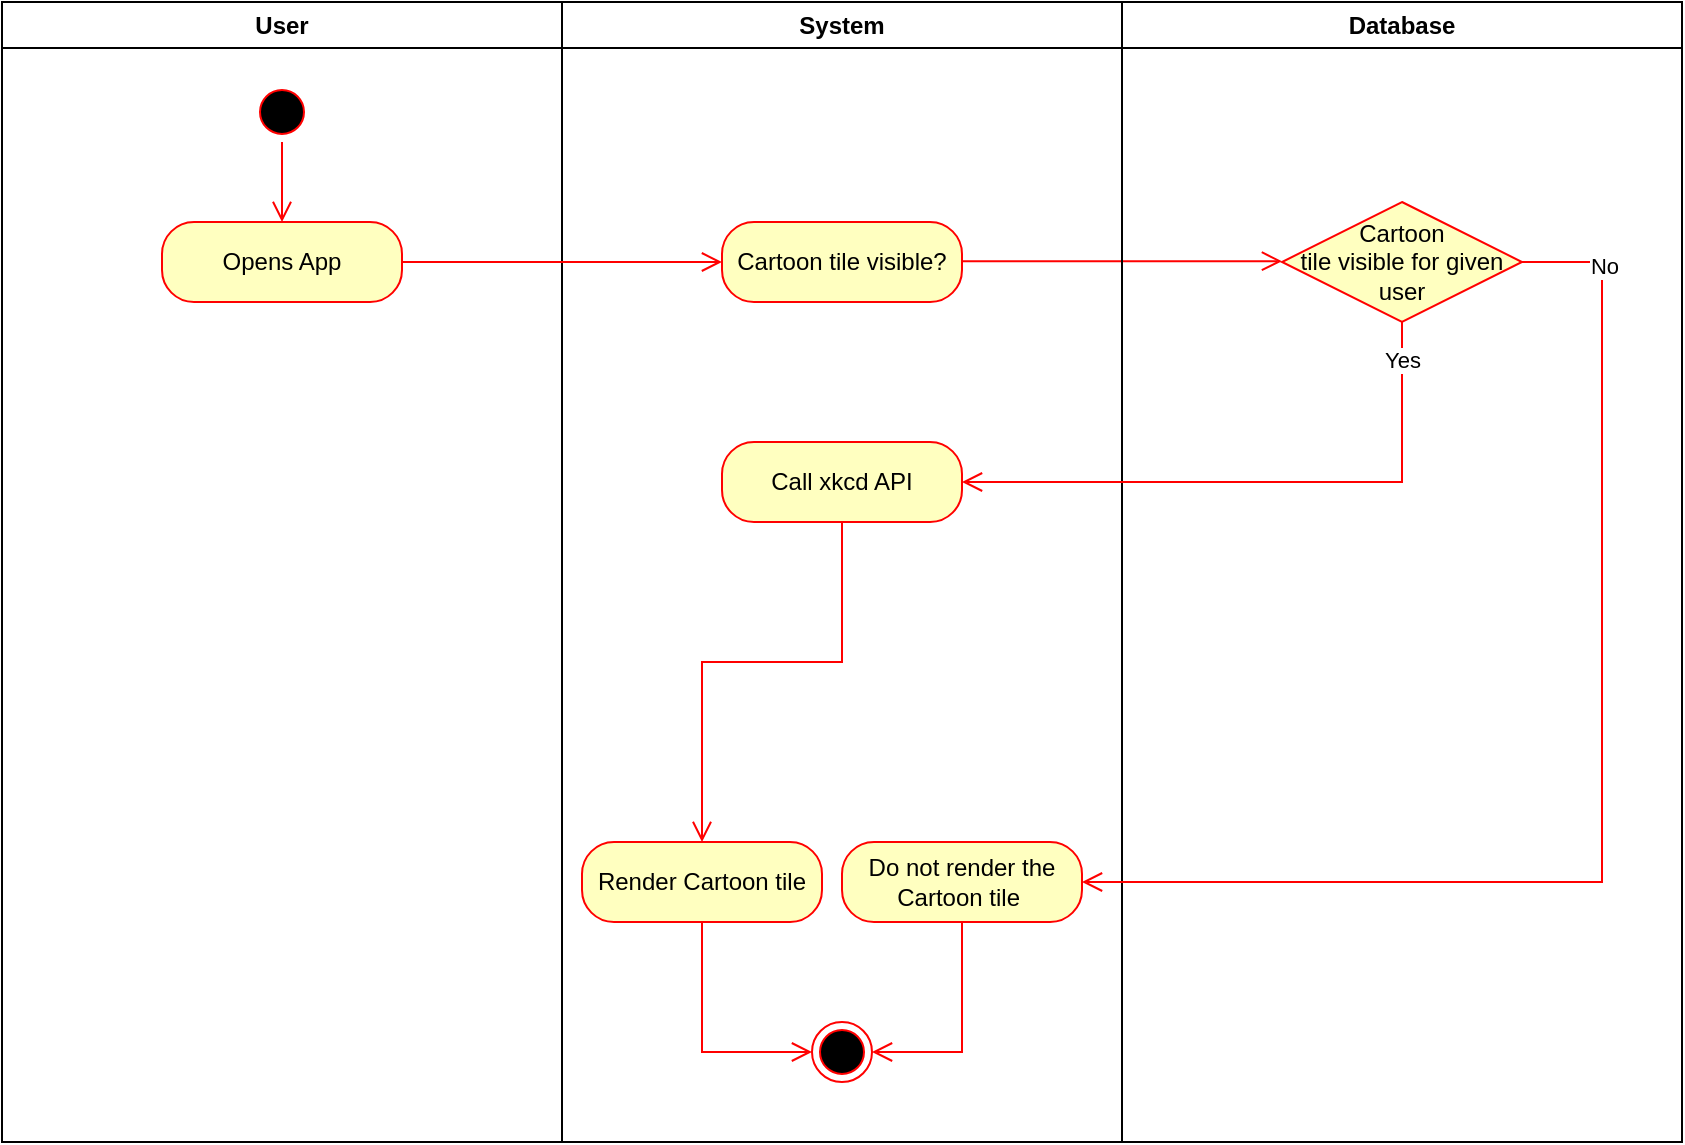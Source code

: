 <mxfile version="17.4.3" type="device"><diagram name="Page-1" id="e7e014a7-5840-1c2e-5031-d8a46d1fe8dd"><mxGraphModel dx="1422" dy="715" grid="1" gridSize="10" guides="1" tooltips="1" connect="1" arrows="1" fold="1" page="1" pageScale="1" pageWidth="1169" pageHeight="826" background="none" math="0" shadow="0"><root><mxCell id="0"/><mxCell id="1" parent="0"/><mxCell id="FRl8ASPiPwDfj0a4ocju-41" value="User" style="swimlane;whiteSpace=wrap" vertex="1" parent="1"><mxGeometry x="130" y="60" width="280" height="570" as="geometry"/></mxCell><mxCell id="FRl8ASPiPwDfj0a4ocju-42" value="" style="ellipse;shape=startState;fillColor=#000000;strokeColor=#ff0000;" vertex="1" parent="FRl8ASPiPwDfj0a4ocju-41"><mxGeometry x="125" y="40" width="30" height="30" as="geometry"/></mxCell><mxCell id="FRl8ASPiPwDfj0a4ocju-43" value="" style="edgeStyle=elbowEdgeStyle;elbow=horizontal;verticalAlign=bottom;endArrow=open;endSize=8;strokeColor=#FF0000;endFill=1;rounded=0" edge="1" parent="FRl8ASPiPwDfj0a4ocju-41" source="FRl8ASPiPwDfj0a4ocju-42"><mxGeometry x="125" y="40" as="geometry"><mxPoint x="140" y="110" as="targetPoint"/></mxGeometry></mxCell><mxCell id="FRl8ASPiPwDfj0a4ocju-44" value="Opens App" style="rounded=1;whiteSpace=wrap;html=1;arcSize=40;fontColor=#000000;fillColor=#ffffc0;strokeColor=#ff0000;" vertex="1" parent="FRl8ASPiPwDfj0a4ocju-41"><mxGeometry x="80" y="110" width="120" height="40" as="geometry"/></mxCell><mxCell id="FRl8ASPiPwDfj0a4ocju-45" value="System" style="swimlane;whiteSpace=wrap" vertex="1" parent="1"><mxGeometry x="410" y="60" width="280" height="570" as="geometry"/></mxCell><mxCell id="FRl8ASPiPwDfj0a4ocju-46" value="" style="ellipse;shape=endState;fillColor=#000000;strokeColor=#ff0000" vertex="1" parent="FRl8ASPiPwDfj0a4ocju-45"><mxGeometry x="125" y="510" width="30" height="30" as="geometry"/></mxCell><mxCell id="FRl8ASPiPwDfj0a4ocju-47" value="Cartoon tile visible?" style="rounded=1;whiteSpace=wrap;html=1;arcSize=40;fontColor=#000000;fillColor=#ffffc0;strokeColor=#ff0000;" vertex="1" parent="FRl8ASPiPwDfj0a4ocju-45"><mxGeometry x="80" y="110" width="120" height="40" as="geometry"/></mxCell><mxCell id="FRl8ASPiPwDfj0a4ocju-48" value="" style="edgeStyle=orthogonalEdgeStyle;html=1;align=left;verticalAlign=top;endArrow=open;endSize=8;strokeColor=#ff0000;rounded=0;exitX=1;exitY=0.5;exitDx=0;exitDy=0;entryX=0;entryY=0.5;entryDx=0;entryDy=0;" edge="1" parent="FRl8ASPiPwDfj0a4ocju-45"><mxGeometry x="-0.75" y="-20" relative="1" as="geometry"><mxPoint x="360" y="129.58" as="targetPoint"/><mxPoint x="200" y="129.58" as="sourcePoint"/><Array as="points"><mxPoint x="350" y="129.58"/><mxPoint x="350" y="129.58"/></Array><mxPoint as="offset"/></mxGeometry></mxCell><mxCell id="FRl8ASPiPwDfj0a4ocju-49" value="Call xkcd API" style="rounded=1;whiteSpace=wrap;html=1;arcSize=40;fontColor=#000000;fillColor=#ffffc0;strokeColor=#ff0000;" vertex="1" parent="FRl8ASPiPwDfj0a4ocju-45"><mxGeometry x="80" y="220" width="120" height="40" as="geometry"/></mxCell><mxCell id="FRl8ASPiPwDfj0a4ocju-50" value="Do not render the Cartoon tile&amp;nbsp;&lt;span style=&quot;color: rgba(0 , 0 , 0 , 0) ; font-family: monospace ; font-size: 0px&quot;&gt;%3CmxGraphModel%3E%3Croot%3E%3CmxCell%20id%3D%220%22%2F%3E%3CmxCell%20id%3D%221%22%20parent%3D%220%22%2F%3E%3CmxCell%20id%3D%222%22%20value%3D%22Call%20NASA%20API%22%20style%3D%22rounded%3D1%3BwhiteSpace%3Dwrap%3Bhtml%3D1%3BarcSize%3D40%3BfontColor%3D%23000000%3BfillColor%3D%23ffffc0%3BstrokeColor%3D%23ff0000%3B%22%20vertex%3D%221%22%20parent%3D%221%22%3E%3CmxGeometry%20x%3D%22490%22%20y%3D%22280%22%20width%3D%22120%22%20height%3D%2240%22%20as%3D%22geometry%22%2F%3E%3C%2FmxCell%3E%3C%2Froot%3E%3C%2FmxGraphModel%3E t&lt;/span&gt;" style="rounded=1;whiteSpace=wrap;html=1;arcSize=40;fontColor=#000000;fillColor=#ffffc0;strokeColor=#ff0000;" vertex="1" parent="FRl8ASPiPwDfj0a4ocju-45"><mxGeometry x="140" y="420" width="120" height="40" as="geometry"/></mxCell><mxCell id="FRl8ASPiPwDfj0a4ocju-51" value="" style="edgeStyle=orthogonalEdgeStyle;html=1;align=left;verticalAlign=top;endArrow=open;endSize=8;strokeColor=#ff0000;rounded=0;exitX=0.5;exitY=1;exitDx=0;exitDy=0;entryX=1;entryY=0.5;entryDx=0;entryDy=0;" edge="1" parent="FRl8ASPiPwDfj0a4ocju-45" source="FRl8ASPiPwDfj0a4ocju-50" target="FRl8ASPiPwDfj0a4ocju-46"><mxGeometry x="-0.75" y="-20" relative="1" as="geometry"><mxPoint x="360" y="490" as="targetPoint"/><mxPoint x="200" y="490" as="sourcePoint"/><Array as="points"><mxPoint x="200" y="525"/></Array><mxPoint as="offset"/></mxGeometry></mxCell><mxCell id="FRl8ASPiPwDfj0a4ocju-52" value="Render Cartoon tile" style="rounded=1;whiteSpace=wrap;html=1;arcSize=40;fontColor=#000000;fillColor=#ffffc0;strokeColor=#ff0000;" vertex="1" parent="FRl8ASPiPwDfj0a4ocju-45"><mxGeometry x="10" y="420" width="120" height="40" as="geometry"/></mxCell><mxCell id="FRl8ASPiPwDfj0a4ocju-53" value="" style="edgeStyle=orthogonalEdgeStyle;html=1;align=left;verticalAlign=top;endArrow=open;endSize=8;strokeColor=#ff0000;rounded=0;exitX=0.5;exitY=1;exitDx=0;exitDy=0;entryX=0.5;entryY=0;entryDx=0;entryDy=0;" edge="1" parent="FRl8ASPiPwDfj0a4ocju-45" source="FRl8ASPiPwDfj0a4ocju-49" target="FRl8ASPiPwDfj0a4ocju-52"><mxGeometry x="-0.75" y="-20" relative="1" as="geometry"><mxPoint x="200" y="330" as="targetPoint"/><mxPoint x="40" y="330" as="sourcePoint"/><Array as="points"><mxPoint x="140" y="330"/><mxPoint x="70" y="330"/></Array><mxPoint as="offset"/></mxGeometry></mxCell><mxCell id="FRl8ASPiPwDfj0a4ocju-54" value="" style="edgeStyle=orthogonalEdgeStyle;html=1;align=left;verticalAlign=top;endArrow=open;endSize=8;strokeColor=#ff0000;rounded=0;exitX=0.5;exitY=1;exitDx=0;exitDy=0;entryX=0;entryY=0.5;entryDx=0;entryDy=0;" edge="1" parent="FRl8ASPiPwDfj0a4ocju-45" source="FRl8ASPiPwDfj0a4ocju-52" target="FRl8ASPiPwDfj0a4ocju-46"><mxGeometry x="-0.75" y="-20" relative="1" as="geometry"><mxPoint x="80" y="490" as="targetPoint"/><mxPoint x="-80" y="490" as="sourcePoint"/><Array as="points"><mxPoint x="70" y="525"/></Array><mxPoint as="offset"/></mxGeometry></mxCell><mxCell id="FRl8ASPiPwDfj0a4ocju-55" value="Database" style="swimlane;whiteSpace=wrap;startSize=23;" vertex="1" parent="1"><mxGeometry x="690" y="60" width="280" height="570" as="geometry"/></mxCell><mxCell id="FRl8ASPiPwDfj0a4ocju-56" value="Cartoon&lt;br&gt;tile visible for given user" style="rhombus;whiteSpace=wrap;html=1;fillColor=#ffffc0;strokeColor=#ff0000;" vertex="1" parent="FRl8ASPiPwDfj0a4ocju-55"><mxGeometry x="80" y="100" width="120" height="60" as="geometry"/></mxCell><mxCell id="FRl8ASPiPwDfj0a4ocju-57" value="" style="edgeStyle=orthogonalEdgeStyle;html=1;align=left;verticalAlign=top;endArrow=open;endSize=8;strokeColor=#ff0000;rounded=0;exitX=1;exitY=0.5;exitDx=0;exitDy=0;entryX=0;entryY=0.5;entryDx=0;entryDy=0;" edge="1" parent="1" source="FRl8ASPiPwDfj0a4ocju-44" target="FRl8ASPiPwDfj0a4ocju-47"><mxGeometry x="-0.75" y="-20" relative="1" as="geometry"><mxPoint x="770" y="360" as="targetPoint"/><mxPoint x="810" y="240" as="sourcePoint"/><Array as="points"><mxPoint x="480" y="190"/><mxPoint x="480" y="190"/></Array><mxPoint as="offset"/></mxGeometry></mxCell><mxCell id="FRl8ASPiPwDfj0a4ocju-58" value="" style="edgeStyle=orthogonalEdgeStyle;html=1;align=left;verticalAlign=top;endArrow=open;endSize=8;strokeColor=#ff0000;rounded=0;exitX=1;exitY=0.5;exitDx=0;exitDy=0;entryX=1;entryY=0.5;entryDx=0;entryDy=0;" edge="1" parent="1" target="FRl8ASPiPwDfj0a4ocju-50"><mxGeometry x="-0.75" y="-20" relative="1" as="geometry"><mxPoint x="1050" y="190.0" as="targetPoint"/><mxPoint x="890" y="190" as="sourcePoint"/><Array as="points"><mxPoint x="930" y="190"/><mxPoint x="930" y="500"/></Array><mxPoint as="offset"/></mxGeometry></mxCell><mxCell id="FRl8ASPiPwDfj0a4ocju-59" value="No" style="edgeLabel;html=1;align=center;verticalAlign=middle;resizable=0;points=[];" vertex="1" connectable="0" parent="FRl8ASPiPwDfj0a4ocju-58"><mxGeometry x="-0.864" y="1" relative="1" as="geometry"><mxPoint as="offset"/></mxGeometry></mxCell><mxCell id="FRl8ASPiPwDfj0a4ocju-60" value="" style="edgeStyle=orthogonalEdgeStyle;html=1;align=left;verticalAlign=top;endArrow=open;endSize=8;strokeColor=#ff0000;rounded=0;exitX=0.5;exitY=1;exitDx=0;exitDy=0;entryX=1;entryY=0.5;entryDx=0;entryDy=0;" edge="1" parent="1" source="FRl8ASPiPwDfj0a4ocju-56" target="FRl8ASPiPwDfj0a4ocju-49"><mxGeometry x="-0.75" y="-20" relative="1" as="geometry"><mxPoint x="840" y="430" as="targetPoint"/><mxPoint x="760" y="290.0" as="sourcePoint"/><Array as="points"><mxPoint x="830" y="300"/></Array><mxPoint as="offset"/></mxGeometry></mxCell><mxCell id="FRl8ASPiPwDfj0a4ocju-61" value="Yes" style="edgeLabel;html=1;align=center;verticalAlign=middle;resizable=0;points=[];" vertex="1" connectable="0" parent="FRl8ASPiPwDfj0a4ocju-60"><mxGeometry x="-0.876" relative="1" as="geometry"><mxPoint as="offset"/></mxGeometry></mxCell></root></mxGraphModel></diagram></mxfile>